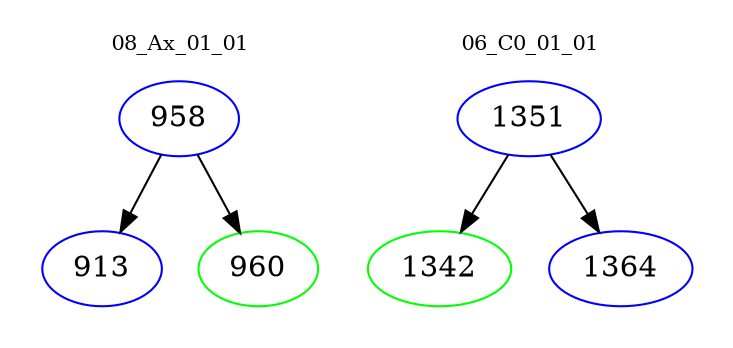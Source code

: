 digraph{
subgraph cluster_0 {
color = white
label = "08_Ax_01_01";
fontsize=10;
T0_958 [label="958", color="blue"]
T0_958 -> T0_913 [color="black"]
T0_913 [label="913", color="blue"]
T0_958 -> T0_960 [color="black"]
T0_960 [label="960", color="green"]
}
subgraph cluster_1 {
color = white
label = "06_C0_01_01";
fontsize=10;
T1_1351 [label="1351", color="blue"]
T1_1351 -> T1_1342 [color="black"]
T1_1342 [label="1342", color="green"]
T1_1351 -> T1_1364 [color="black"]
T1_1364 [label="1364", color="blue"]
}
}
